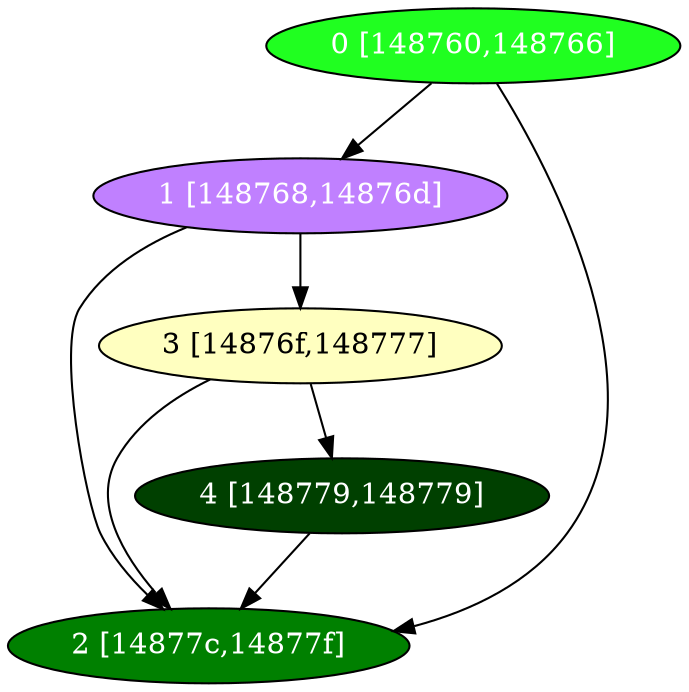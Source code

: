 diGraph libnss3{
	libnss3_0  [style=filled fillcolor="#20FF20" fontcolor="#ffffff" shape=oval label="0 [148760,148766]"]
	libnss3_1  [style=filled fillcolor="#C080FF" fontcolor="#ffffff" shape=oval label="1 [148768,14876d]"]
	libnss3_2  [style=filled fillcolor="#008000" fontcolor="#ffffff" shape=oval label="2 [14877c,14877f]"]
	libnss3_3  [style=filled fillcolor="#FFFFC0" fontcolor="#000000" shape=oval label="3 [14876f,148777]"]
	libnss3_4  [style=filled fillcolor="#004000" fontcolor="#ffffff" shape=oval label="4 [148779,148779]"]

	libnss3_0 -> libnss3_1
	libnss3_0 -> libnss3_2
	libnss3_1 -> libnss3_2
	libnss3_1 -> libnss3_3
	libnss3_3 -> libnss3_2
	libnss3_3 -> libnss3_4
	libnss3_4 -> libnss3_2
}